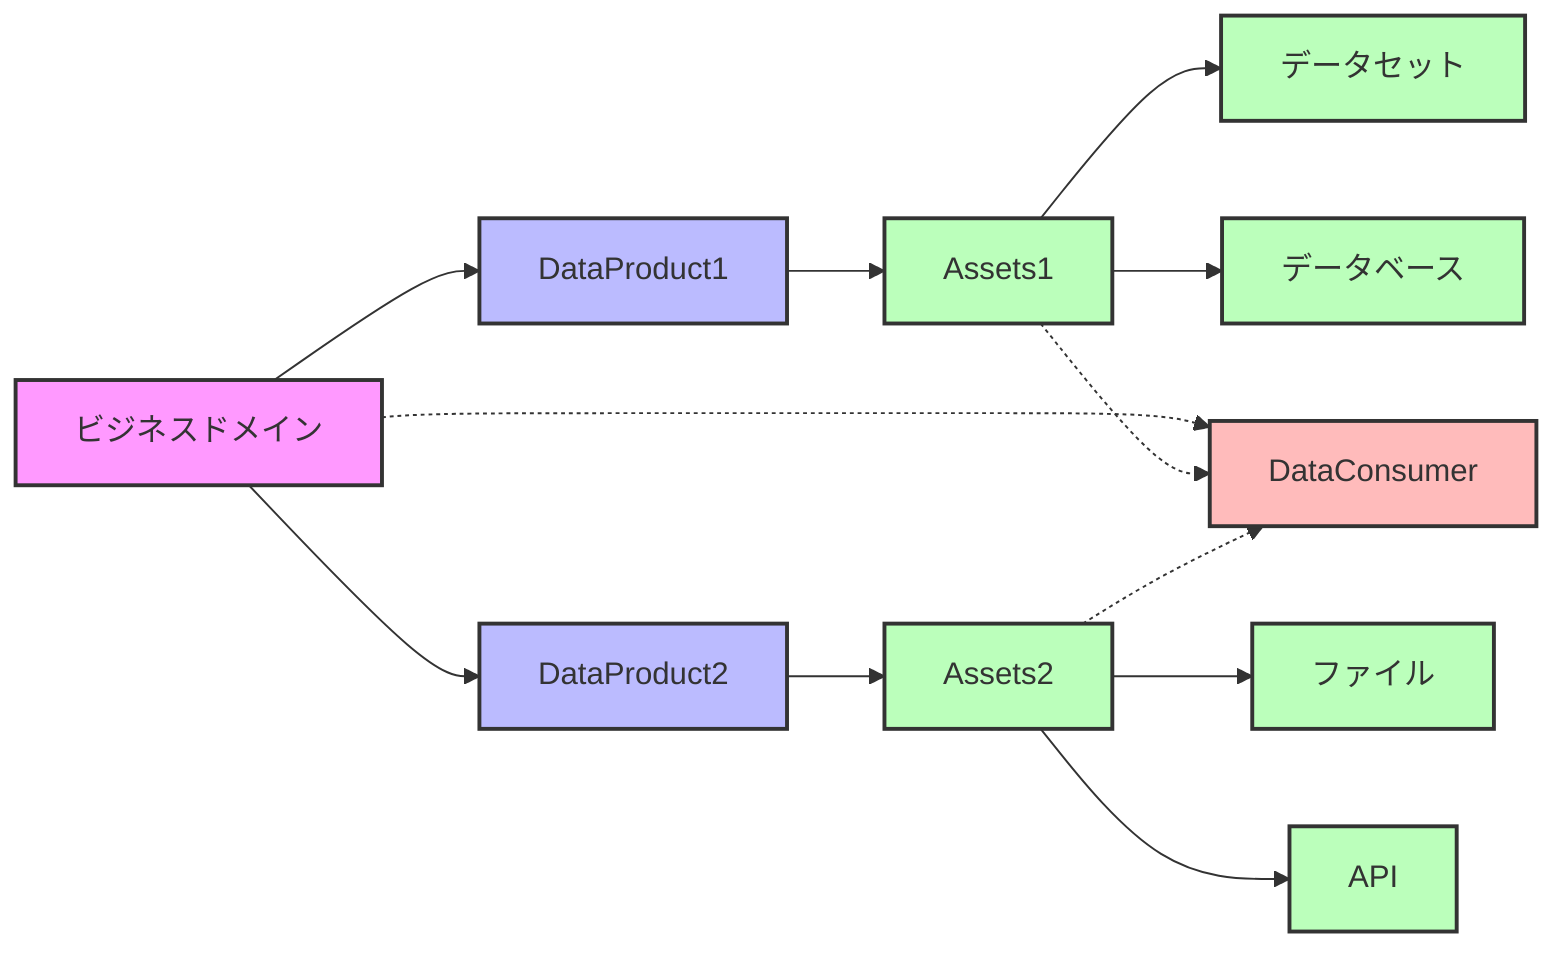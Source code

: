 graph LR
    BD[ビジネスドメイン]
    DP1[DataProduct1]
    DP2[DataProduct2]
    A1[Assets1]
    A2[Assets2]
    AS1[データセット]
    AS2[データベース]
    AS3[ファイル]
    AS4[API]
    DC[DataConsumer]
    
    BD --> DP1
    BD --> DP2
    DP1 --> A1
    DP2 --> A2
    A1 --> AS1
    A1 --> AS2
    A2 --> AS3
    A2 --> AS4
    
    BD -.-> DC
    A1 -.-> DC
    A2 -.-> DC
    
    classDef domain fill:#f9f,stroke:#333,stroke-width:2px
    classDef product fill:#bbf,stroke:#333,stroke-width:2px
    classDef assets fill:#bfb,stroke:#333,stroke-width:2px
    classDef consumer fill:#fbb,stroke:#333,stroke-width:2px
    
    class BD domain
    class DP1,DP2 product
    class A1,A2,AS1,AS2,AS3,AS4 assets
    class DC consumer